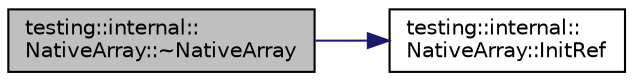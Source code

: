 digraph "testing::internal::NativeArray::~NativeArray"
{
 // LATEX_PDF_SIZE
  bgcolor="transparent";
  edge [fontname="Helvetica",fontsize="10",labelfontname="Helvetica",labelfontsize="10"];
  node [fontname="Helvetica",fontsize="10",shape=record];
  rankdir="LR";
  Node1 [label="testing::internal::\lNativeArray::~NativeArray",height=0.2,width=0.4,color="black", fillcolor="grey75", style="filled", fontcolor="black",tooltip=" "];
  Node1 -> Node2 [color="midnightblue",fontsize="10",style="solid",fontname="Helvetica"];
  Node2 [label="testing::internal::\lNativeArray::InitRef",height=0.2,width=0.4,color="black",URL="$classtesting_1_1internal_1_1NativeArray.html#ac6ad6d79e17e2c98a9d4d684afcb7f79",tooltip=" "];
}
